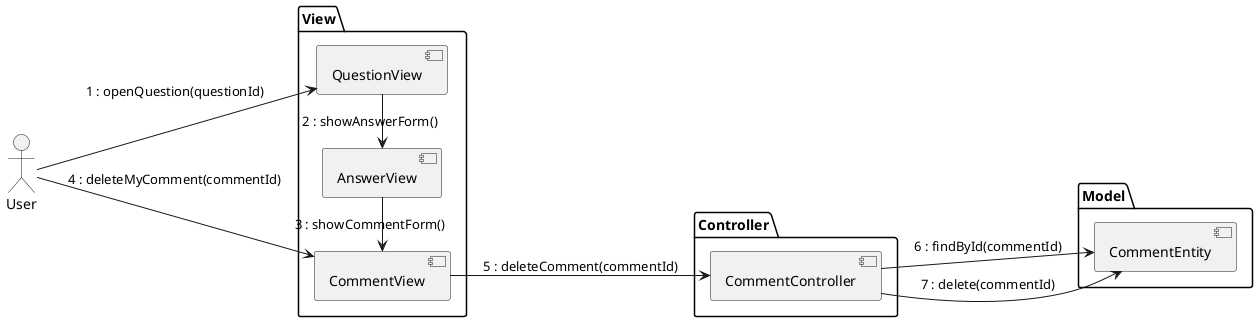 @startuml

left to right direction

actor User

package View {
    [QuestionView]
    [AnswerView]
    [CommentView]
}

package Controller {
    [CommentController]
}

package Model {
    [CommentEntity]
}

User --> [QuestionView] : 1 : openQuestion(questionId)
[QuestionView] -left-> [AnswerView] : 2 : showAnswerForm()
[AnswerView] -left-> [CommentView] : 3 : showCommentForm()
User --> [CommentView] : 4 : deleteMyComment(commentId)
[CommentView] --> [CommentController] : 5 : deleteComment(commentId)

[CommentController] --> [CommentEntity] : 6 : findById(commentId)
[CommentController] --> [CommentEntity] : 7 : delete(commentId)

@enduml

